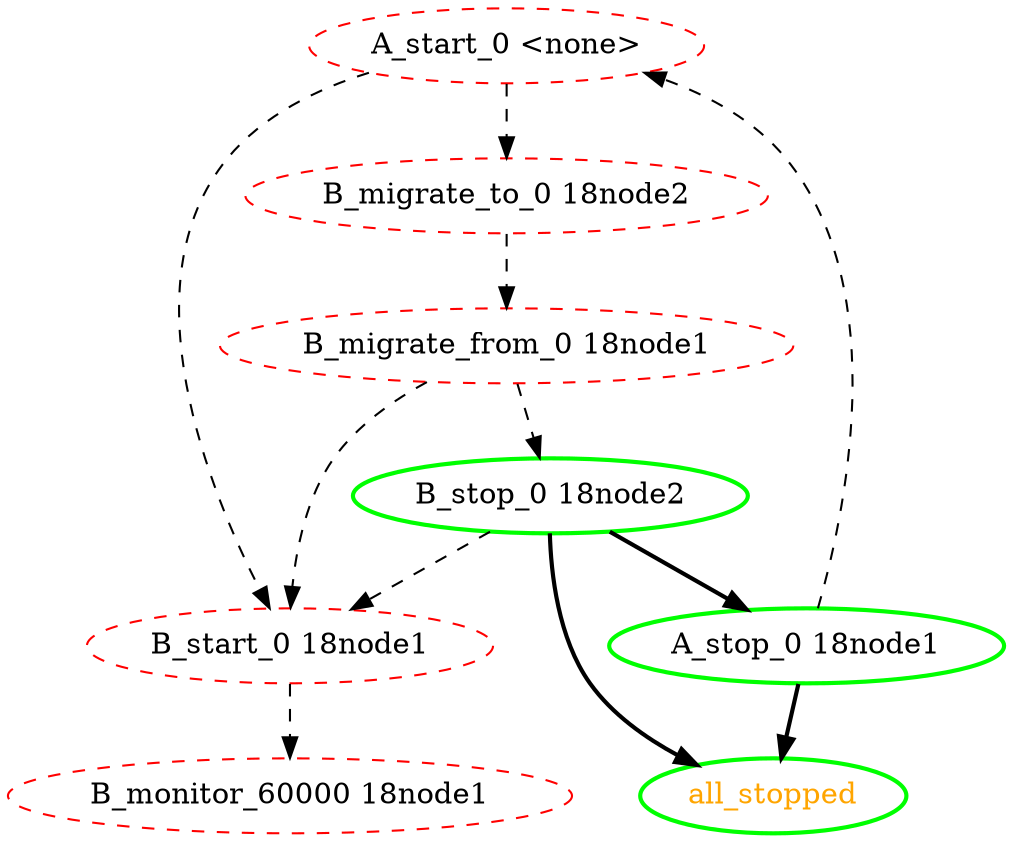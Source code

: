  digraph "g" {
"A_start_0 <none>" -> "B_migrate_to_0 18node2" [ style = dashed]
"A_start_0 <none>" -> "B_start_0 18node1" [ style = dashed]
"A_start_0 <none>" [ style=dashed color="red" fontcolor="black"]
"A_stop_0 18node1" -> "A_start_0 <none>" [ style = dashed]
"A_stop_0 18node1" -> "all_stopped" [ style = bold]
"A_stop_0 18node1" [ style=bold color="green" fontcolor="black"]
"B_migrate_from_0 18node1" -> "B_start_0 18node1" [ style = dashed]
"B_migrate_from_0 18node1" -> "B_stop_0 18node2" [ style = dashed]
"B_migrate_from_0 18node1" [ style=dashed color="red" fontcolor="black"]
"B_migrate_to_0 18node2" -> "B_migrate_from_0 18node1" [ style = dashed]
"B_migrate_to_0 18node2" [ style=dashed color="red" fontcolor="black"]
"B_monitor_60000 18node1" [ style=dashed color="red" fontcolor="black"]
"B_start_0 18node1" -> "B_monitor_60000 18node1" [ style = dashed]
"B_start_0 18node1" [ style=dashed color="red" fontcolor="black"]
"B_stop_0 18node2" -> "A_stop_0 18node1" [ style = bold]
"B_stop_0 18node2" -> "B_start_0 18node1" [ style = dashed]
"B_stop_0 18node2" -> "all_stopped" [ style = bold]
"B_stop_0 18node2" [ style=bold color="green" fontcolor="black"]
"all_stopped" [ style=bold color="green" fontcolor="orange"]
}

